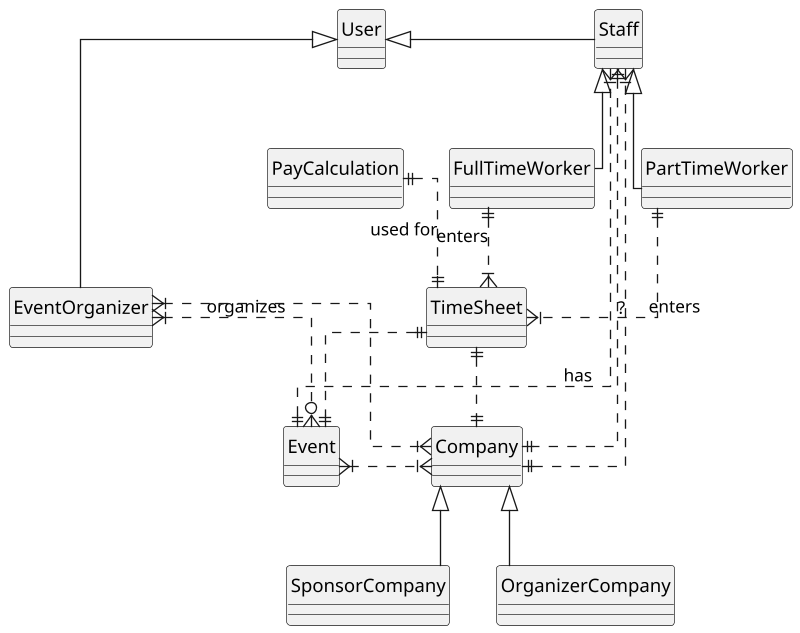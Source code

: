 @startuml pdm
skinparam Linetype ortho
scale 800 * 800
hide circle

entity User {}

entity EventOrganizer {}

entity PartTimeWorker {}

entity FullTimeWorker {}

entity TimeSheet {}

entity Staff {}

entity Event {}

entity Company {}

entity SponsorCompany {}

entity OrganizerCompany {}

entity PayCalculation {}

User^-Staff
User^-EventOrganizer
Staff^--PartTimeWorker
Staff^--FullTimeWorker
Company^--OrganizerCompany
Company^--SponsorCompany
EventOrganizer}|..o{Event : organizes
EventOrganizer}|..|{Company
Staff||..||Company
Event||..|{Staff : has
Event}|.|{Company
PartTimeWorker||..|{TimeSheet : enters
FullTimeWorker||..|{TimeSheet : enters
TimeSheet||..||Event
TimeSheet||.||Company
PayCalculation||..||TimeSheet : used for
Company||..|{Staff : ?
@enduml